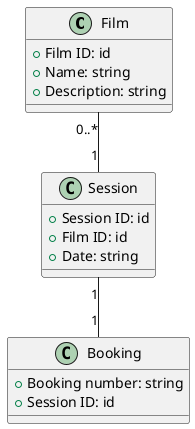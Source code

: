
@startuml
!define RECTANGLE class

'определение сущности Film'
RECTANGLE Film {
  + Film ID: id
  + Name: string
  + Description: string
}

'определение сущности Session'
'связь 1:N, т.е. у фильма может быть несколько сеансов, но один сеанс - один фильм'
RECTANGLE Session {
  + Session ID: id
  + Film ID: id
  + Date: string
}

'определение сущности Booking'
'связь 1:1, одно бронирование для одного сеанса'
RECTANGLE Booking {
  + Booking number: string
  + Session ID: id
}

Film "0..*" -- "1" Session
Session "1" -- "1" Booking
@enduml
